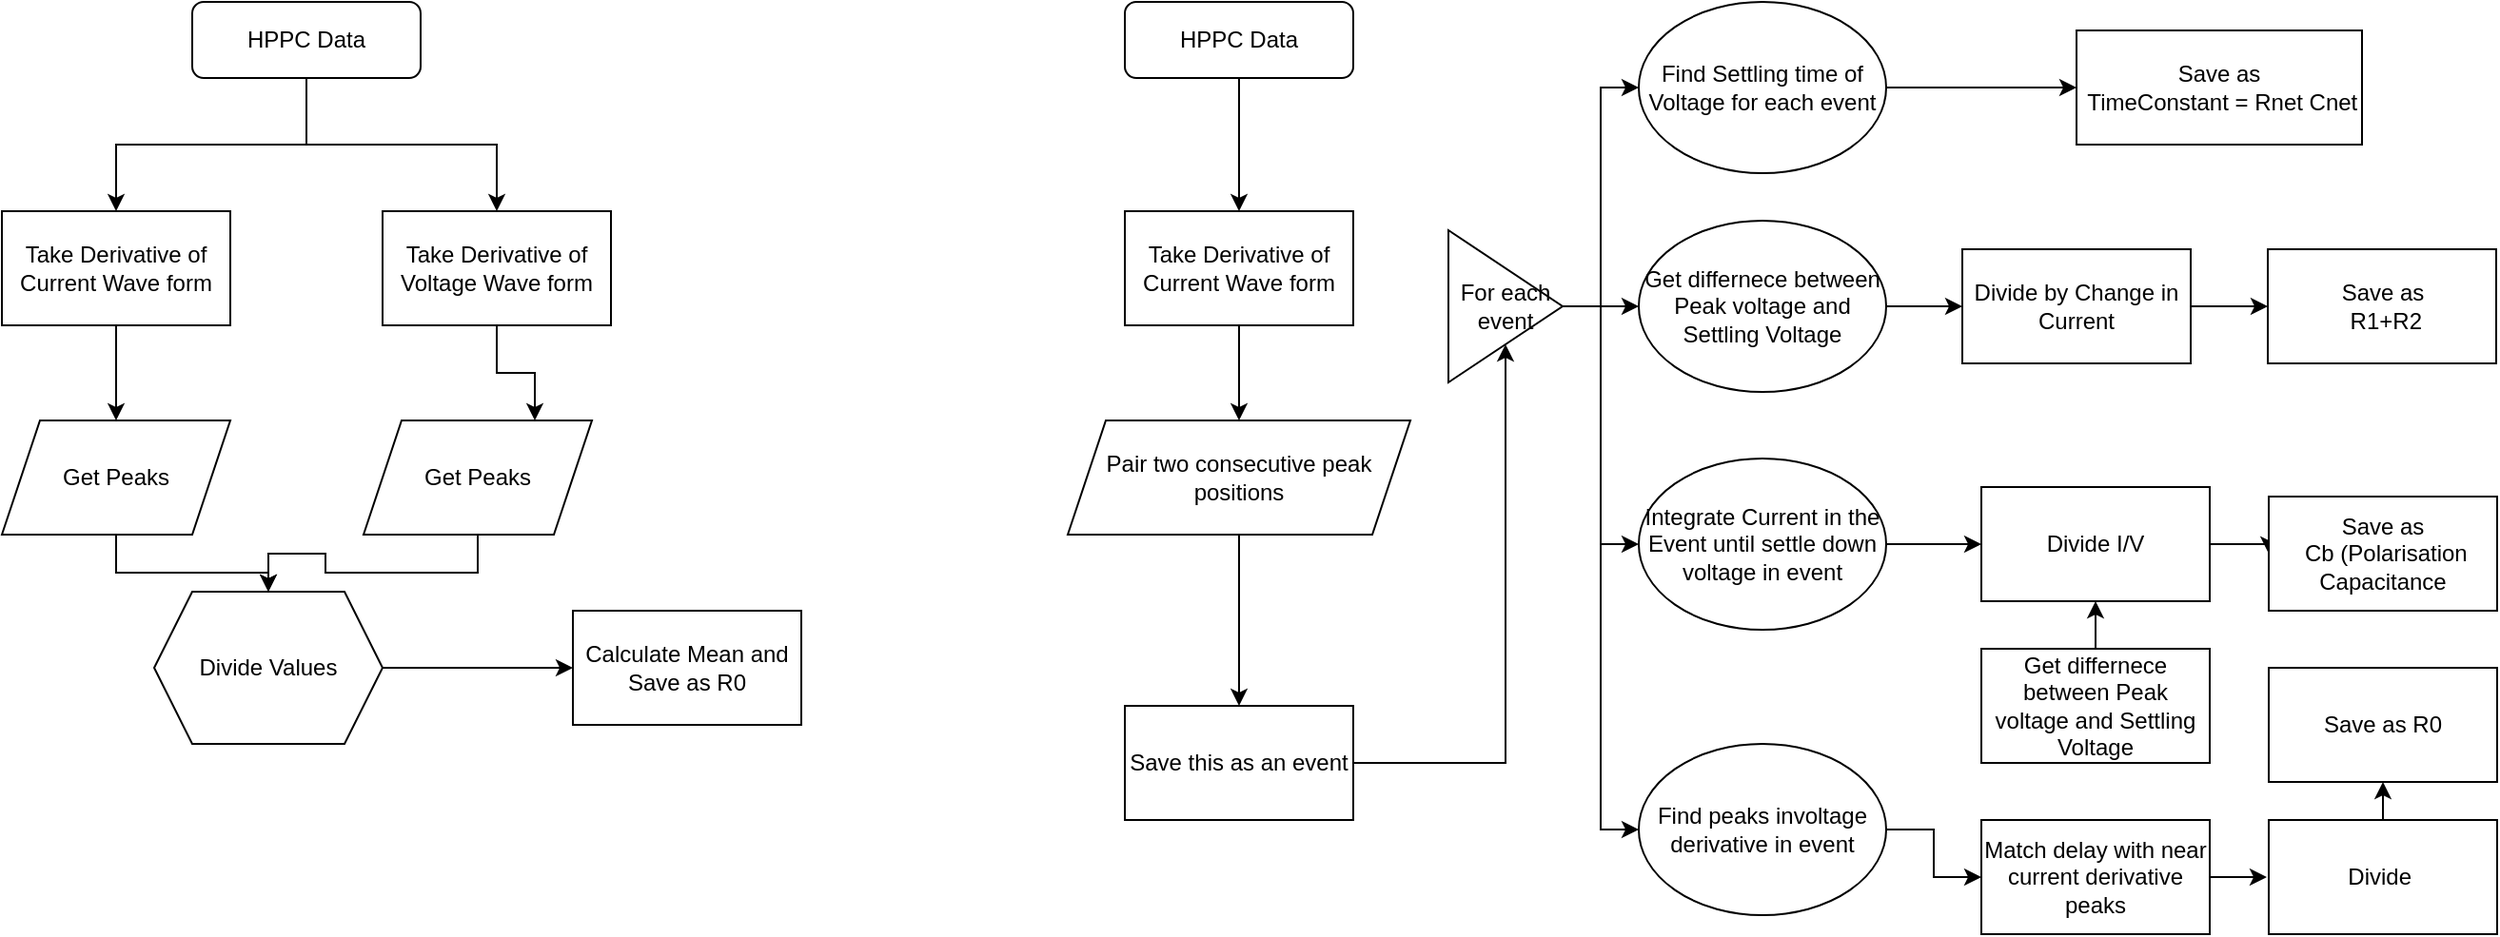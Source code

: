 <mxfile version="24.4.9" type="device">
  <diagram id="C5RBs43oDa-KdzZeNtuy" name="Page-1">
    <mxGraphModel dx="1050" dy="570" grid="1" gridSize="10" guides="1" tooltips="1" connect="1" arrows="1" fold="1" page="1" pageScale="1" pageWidth="827" pageHeight="1169" math="0" shadow="0">
      <root>
        <mxCell id="WIyWlLk6GJQsqaUBKTNV-0" />
        <mxCell id="WIyWlLk6GJQsqaUBKTNV-1" parent="WIyWlLk6GJQsqaUBKTNV-0" />
        <mxCell id="zYTko2imTGEfei1a7wET-5" style="edgeStyle=orthogonalEdgeStyle;rounded=0;orthogonalLoop=1;jettySize=auto;html=1;exitX=0.5;exitY=1;exitDx=0;exitDy=0;entryX=0.5;entryY=0;entryDx=0;entryDy=0;" edge="1" parent="WIyWlLk6GJQsqaUBKTNV-1" source="WIyWlLk6GJQsqaUBKTNV-3" target="zYTko2imTGEfei1a7wET-2">
          <mxGeometry relative="1" as="geometry" />
        </mxCell>
        <mxCell id="zYTko2imTGEfei1a7wET-6" style="edgeStyle=orthogonalEdgeStyle;rounded=0;orthogonalLoop=1;jettySize=auto;html=1;exitX=0.5;exitY=1;exitDx=0;exitDy=0;entryX=0.5;entryY=0;entryDx=0;entryDy=0;" edge="1" parent="WIyWlLk6GJQsqaUBKTNV-1" source="WIyWlLk6GJQsqaUBKTNV-3" target="zYTko2imTGEfei1a7wET-1">
          <mxGeometry relative="1" as="geometry" />
        </mxCell>
        <mxCell id="WIyWlLk6GJQsqaUBKTNV-3" value="HPPC Data" style="rounded=1;whiteSpace=wrap;html=1;fontSize=12;glass=0;strokeWidth=1;shadow=0;" parent="WIyWlLk6GJQsqaUBKTNV-1" vertex="1">
          <mxGeometry x="150" y="80" width="120" height="40" as="geometry" />
        </mxCell>
        <mxCell id="zYTko2imTGEfei1a7wET-9" style="edgeStyle=orthogonalEdgeStyle;rounded=0;orthogonalLoop=1;jettySize=auto;html=1;exitX=0.5;exitY=1;exitDx=0;exitDy=0;entryX=0.5;entryY=0;entryDx=0;entryDy=0;" edge="1" parent="WIyWlLk6GJQsqaUBKTNV-1" source="zYTko2imTGEfei1a7wET-2" target="zYTko2imTGEfei1a7wET-7">
          <mxGeometry relative="1" as="geometry" />
        </mxCell>
        <mxCell id="zYTko2imTGEfei1a7wET-2" value="Take Derivative of Current Wave form" style="rounded=0;whiteSpace=wrap;html=1;" vertex="1" parent="WIyWlLk6GJQsqaUBKTNV-1">
          <mxGeometry x="50" y="190" width="120" height="60" as="geometry" />
        </mxCell>
        <mxCell id="zYTko2imTGEfei1a7wET-11" style="edgeStyle=orthogonalEdgeStyle;rounded=0;orthogonalLoop=1;jettySize=auto;html=1;exitX=0.5;exitY=1;exitDx=0;exitDy=0;entryX=0.75;entryY=0;entryDx=0;entryDy=0;" edge="1" parent="WIyWlLk6GJQsqaUBKTNV-1" source="zYTko2imTGEfei1a7wET-1" target="zYTko2imTGEfei1a7wET-8">
          <mxGeometry relative="1" as="geometry" />
        </mxCell>
        <mxCell id="zYTko2imTGEfei1a7wET-1" value="Take Derivative of Voltage Wave form" style="rounded=0;whiteSpace=wrap;html=1;" vertex="1" parent="WIyWlLk6GJQsqaUBKTNV-1">
          <mxGeometry x="250" y="190" width="120" height="60" as="geometry" />
        </mxCell>
        <mxCell id="zYTko2imTGEfei1a7wET-13" style="edgeStyle=orthogonalEdgeStyle;rounded=0;orthogonalLoop=1;jettySize=auto;html=1;exitX=0.5;exitY=1;exitDx=0;exitDy=0;entryX=0.5;entryY=0;entryDx=0;entryDy=0;" edge="1" parent="WIyWlLk6GJQsqaUBKTNV-1" source="zYTko2imTGEfei1a7wET-7" target="zYTko2imTGEfei1a7wET-12">
          <mxGeometry relative="1" as="geometry" />
        </mxCell>
        <mxCell id="zYTko2imTGEfei1a7wET-7" value="Get Peaks" style="shape=parallelogram;perimeter=parallelogramPerimeter;whiteSpace=wrap;html=1;fixedSize=1;" vertex="1" parent="WIyWlLk6GJQsqaUBKTNV-1">
          <mxGeometry x="50" y="300" width="120" height="60" as="geometry" />
        </mxCell>
        <mxCell id="zYTko2imTGEfei1a7wET-14" style="edgeStyle=orthogonalEdgeStyle;rounded=0;orthogonalLoop=1;jettySize=auto;html=1;exitX=0.5;exitY=1;exitDx=0;exitDy=0;entryX=0.5;entryY=0;entryDx=0;entryDy=0;" edge="1" parent="WIyWlLk6GJQsqaUBKTNV-1" source="zYTko2imTGEfei1a7wET-8" target="zYTko2imTGEfei1a7wET-12">
          <mxGeometry relative="1" as="geometry" />
        </mxCell>
        <mxCell id="zYTko2imTGEfei1a7wET-8" value="Get Peaks" style="shape=parallelogram;perimeter=parallelogramPerimeter;whiteSpace=wrap;html=1;fixedSize=1;" vertex="1" parent="WIyWlLk6GJQsqaUBKTNV-1">
          <mxGeometry x="240" y="300" width="120" height="60" as="geometry" />
        </mxCell>
        <mxCell id="zYTko2imTGEfei1a7wET-16" style="edgeStyle=orthogonalEdgeStyle;rounded=0;orthogonalLoop=1;jettySize=auto;html=1;exitX=1;exitY=0.5;exitDx=0;exitDy=0;entryX=0;entryY=0.5;entryDx=0;entryDy=0;" edge="1" parent="WIyWlLk6GJQsqaUBKTNV-1" source="zYTko2imTGEfei1a7wET-12" target="zYTko2imTGEfei1a7wET-15">
          <mxGeometry relative="1" as="geometry" />
        </mxCell>
        <mxCell id="zYTko2imTGEfei1a7wET-12" value="Divide Values" style="shape=hexagon;perimeter=hexagonPerimeter2;whiteSpace=wrap;html=1;fixedSize=1;" vertex="1" parent="WIyWlLk6GJQsqaUBKTNV-1">
          <mxGeometry x="130" y="390" width="120" height="80" as="geometry" />
        </mxCell>
        <mxCell id="zYTko2imTGEfei1a7wET-15" value="Calculate Mean and Save as R0" style="rounded=0;whiteSpace=wrap;html=1;" vertex="1" parent="WIyWlLk6GJQsqaUBKTNV-1">
          <mxGeometry x="350" y="400" width="120" height="60" as="geometry" />
        </mxCell>
        <mxCell id="zYTko2imTGEfei1a7wET-17" style="edgeStyle=orthogonalEdgeStyle;rounded=0;orthogonalLoop=1;jettySize=auto;html=1;exitX=0.5;exitY=1;exitDx=0;exitDy=0;entryX=0.5;entryY=0;entryDx=0;entryDy=0;" edge="1" parent="WIyWlLk6GJQsqaUBKTNV-1" source="zYTko2imTGEfei1a7wET-19" target="zYTko2imTGEfei1a7wET-21">
          <mxGeometry relative="1" as="geometry" />
        </mxCell>
        <mxCell id="zYTko2imTGEfei1a7wET-19" value="HPPC Data" style="rounded=1;whiteSpace=wrap;html=1;fontSize=12;glass=0;strokeWidth=1;shadow=0;" vertex="1" parent="WIyWlLk6GJQsqaUBKTNV-1">
          <mxGeometry x="640" y="80" width="120" height="40" as="geometry" />
        </mxCell>
        <mxCell id="zYTko2imTGEfei1a7wET-20" style="edgeStyle=orthogonalEdgeStyle;rounded=0;orthogonalLoop=1;jettySize=auto;html=1;exitX=0.5;exitY=1;exitDx=0;exitDy=0;entryX=0.5;entryY=0;entryDx=0;entryDy=0;" edge="1" parent="WIyWlLk6GJQsqaUBKTNV-1" source="zYTko2imTGEfei1a7wET-21" target="zYTko2imTGEfei1a7wET-25">
          <mxGeometry relative="1" as="geometry" />
        </mxCell>
        <mxCell id="zYTko2imTGEfei1a7wET-21" value="Take Derivative of Current Wave form" style="rounded=0;whiteSpace=wrap;html=1;" vertex="1" parent="WIyWlLk6GJQsqaUBKTNV-1">
          <mxGeometry x="640" y="190" width="120" height="60" as="geometry" />
        </mxCell>
        <mxCell id="zYTko2imTGEfei1a7wET-33" style="edgeStyle=orthogonalEdgeStyle;rounded=0;orthogonalLoop=1;jettySize=auto;html=1;exitX=0.5;exitY=1;exitDx=0;exitDy=0;entryX=0.5;entryY=0;entryDx=0;entryDy=0;" edge="1" parent="WIyWlLk6GJQsqaUBKTNV-1" source="zYTko2imTGEfei1a7wET-25" target="zYTko2imTGEfei1a7wET-30">
          <mxGeometry relative="1" as="geometry" />
        </mxCell>
        <mxCell id="zYTko2imTGEfei1a7wET-25" value="Pair two consecutive peak positions" style="shape=parallelogram;perimeter=parallelogramPerimeter;whiteSpace=wrap;html=1;fixedSize=1;" vertex="1" parent="WIyWlLk6GJQsqaUBKTNV-1">
          <mxGeometry x="610" y="300" width="180" height="60" as="geometry" />
        </mxCell>
        <mxCell id="zYTko2imTGEfei1a7wET-40" style="edgeStyle=orthogonalEdgeStyle;rounded=0;orthogonalLoop=1;jettySize=auto;html=1;exitX=1;exitY=0.5;exitDx=0;exitDy=0;" edge="1" parent="WIyWlLk6GJQsqaUBKTNV-1" source="zYTko2imTGEfei1a7wET-30" target="zYTko2imTGEfei1a7wET-38">
          <mxGeometry relative="1" as="geometry" />
        </mxCell>
        <mxCell id="zYTko2imTGEfei1a7wET-30" value="Save this as an event" style="rounded=0;whiteSpace=wrap;html=1;" vertex="1" parent="WIyWlLk6GJQsqaUBKTNV-1">
          <mxGeometry x="640" y="450" width="120" height="60" as="geometry" />
        </mxCell>
        <mxCell id="zYTko2imTGEfei1a7wET-36" style="edgeStyle=orthogonalEdgeStyle;rounded=0;orthogonalLoop=1;jettySize=auto;html=1;exitX=1;exitY=0.5;exitDx=0;exitDy=0;entryX=0;entryY=0.5;entryDx=0;entryDy=0;" edge="1" parent="WIyWlLk6GJQsqaUBKTNV-1" source="zYTko2imTGEfei1a7wET-31" target="zYTko2imTGEfei1a7wET-35">
          <mxGeometry relative="1" as="geometry" />
        </mxCell>
        <mxCell id="zYTko2imTGEfei1a7wET-31" value="Find Settling time of Voltage for each event" style="ellipse;whiteSpace=wrap;html=1;" vertex="1" parent="WIyWlLk6GJQsqaUBKTNV-1">
          <mxGeometry x="910" y="80" width="130" height="90" as="geometry" />
        </mxCell>
        <mxCell id="zYTko2imTGEfei1a7wET-35" value="Save as&lt;div&gt;&amp;nbsp;TimeConstant = Rnet Cnet&lt;/div&gt;" style="rounded=0;whiteSpace=wrap;html=1;" vertex="1" parent="WIyWlLk6GJQsqaUBKTNV-1">
          <mxGeometry x="1140" y="95" width="150" height="60" as="geometry" />
        </mxCell>
        <mxCell id="zYTko2imTGEfei1a7wET-44" style="edgeStyle=orthogonalEdgeStyle;rounded=0;orthogonalLoop=1;jettySize=auto;html=1;exitX=1;exitY=0.5;exitDx=0;exitDy=0;entryX=0;entryY=0.5;entryDx=0;entryDy=0;" edge="1" parent="WIyWlLk6GJQsqaUBKTNV-1" source="zYTko2imTGEfei1a7wET-37" target="zYTko2imTGEfei1a7wET-43">
          <mxGeometry relative="1" as="geometry" />
        </mxCell>
        <mxCell id="zYTko2imTGEfei1a7wET-37" value="Get differnece between Peak voltage and Settling Voltage" style="ellipse;whiteSpace=wrap;html=1;" vertex="1" parent="WIyWlLk6GJQsqaUBKTNV-1">
          <mxGeometry x="910" y="195" width="130" height="90" as="geometry" />
        </mxCell>
        <mxCell id="zYTko2imTGEfei1a7wET-39" style="edgeStyle=orthogonalEdgeStyle;rounded=0;orthogonalLoop=1;jettySize=auto;html=1;exitX=1;exitY=0.5;exitDx=0;exitDy=0;entryX=0;entryY=0.5;entryDx=0;entryDy=0;" edge="1" parent="WIyWlLk6GJQsqaUBKTNV-1" source="zYTko2imTGEfei1a7wET-38" target="zYTko2imTGEfei1a7wET-31">
          <mxGeometry relative="1" as="geometry" />
        </mxCell>
        <mxCell id="zYTko2imTGEfei1a7wET-41" style="edgeStyle=orthogonalEdgeStyle;rounded=0;orthogonalLoop=1;jettySize=auto;html=1;exitX=1;exitY=0.5;exitDx=0;exitDy=0;entryX=0;entryY=0.5;entryDx=0;entryDy=0;" edge="1" parent="WIyWlLk6GJQsqaUBKTNV-1" source="zYTko2imTGEfei1a7wET-38" target="zYTko2imTGEfei1a7wET-37">
          <mxGeometry relative="1" as="geometry" />
        </mxCell>
        <mxCell id="zYTko2imTGEfei1a7wET-52" style="edgeStyle=orthogonalEdgeStyle;rounded=0;orthogonalLoop=1;jettySize=auto;html=1;exitX=1;exitY=0.5;exitDx=0;exitDy=0;entryX=0;entryY=0.5;entryDx=0;entryDy=0;" edge="1" parent="WIyWlLk6GJQsqaUBKTNV-1" source="zYTko2imTGEfei1a7wET-38" target="zYTko2imTGEfei1a7wET-42">
          <mxGeometry relative="1" as="geometry" />
        </mxCell>
        <mxCell id="zYTko2imTGEfei1a7wET-56" style="edgeStyle=orthogonalEdgeStyle;rounded=0;orthogonalLoop=1;jettySize=auto;html=1;exitX=1;exitY=0.5;exitDx=0;exitDy=0;entryX=0;entryY=0.5;entryDx=0;entryDy=0;" edge="1" parent="WIyWlLk6GJQsqaUBKTNV-1" source="zYTko2imTGEfei1a7wET-38" target="zYTko2imTGEfei1a7wET-55">
          <mxGeometry relative="1" as="geometry" />
        </mxCell>
        <mxCell id="zYTko2imTGEfei1a7wET-38" value="For each event" style="triangle;whiteSpace=wrap;html=1;" vertex="1" parent="WIyWlLk6GJQsqaUBKTNV-1">
          <mxGeometry x="810" y="200" width="60" height="80" as="geometry" />
        </mxCell>
        <mxCell id="zYTko2imTGEfei1a7wET-50" style="edgeStyle=orthogonalEdgeStyle;rounded=0;orthogonalLoop=1;jettySize=auto;html=1;exitX=1;exitY=0.5;exitDx=0;exitDy=0;entryX=0;entryY=0.5;entryDx=0;entryDy=0;" edge="1" parent="WIyWlLk6GJQsqaUBKTNV-1" source="zYTko2imTGEfei1a7wET-42" target="zYTko2imTGEfei1a7wET-48">
          <mxGeometry relative="1" as="geometry" />
        </mxCell>
        <mxCell id="zYTko2imTGEfei1a7wET-42" value="&lt;div&gt;&lt;span style=&quot;background-color: initial;&quot;&gt;Integrate Current in the Event until settle down voltage in event&lt;/span&gt;&lt;/div&gt;" style="ellipse;whiteSpace=wrap;html=1;" vertex="1" parent="WIyWlLk6GJQsqaUBKTNV-1">
          <mxGeometry x="910" y="320" width="130" height="90" as="geometry" />
        </mxCell>
        <mxCell id="zYTko2imTGEfei1a7wET-46" style="edgeStyle=orthogonalEdgeStyle;rounded=0;orthogonalLoop=1;jettySize=auto;html=1;exitX=1;exitY=0.5;exitDx=0;exitDy=0;entryX=0;entryY=0.5;entryDx=0;entryDy=0;" edge="1" parent="WIyWlLk6GJQsqaUBKTNV-1" source="zYTko2imTGEfei1a7wET-43" target="zYTko2imTGEfei1a7wET-45">
          <mxGeometry relative="1" as="geometry" />
        </mxCell>
        <mxCell id="zYTko2imTGEfei1a7wET-43" value="Divide by Change in Current" style="rounded=0;whiteSpace=wrap;html=1;" vertex="1" parent="WIyWlLk6GJQsqaUBKTNV-1">
          <mxGeometry x="1080" y="210" width="120" height="60" as="geometry" />
        </mxCell>
        <mxCell id="zYTko2imTGEfei1a7wET-45" value="Save as&lt;div&gt;&amp;nbsp;R1+R2&lt;/div&gt;" style="rounded=0;whiteSpace=wrap;html=1;" vertex="1" parent="WIyWlLk6GJQsqaUBKTNV-1">
          <mxGeometry x="1240.5" y="210" width="120" height="60" as="geometry" />
        </mxCell>
        <mxCell id="zYTko2imTGEfei1a7wET-51" style="edgeStyle=orthogonalEdgeStyle;rounded=0;orthogonalLoop=1;jettySize=auto;html=1;exitX=0.5;exitY=0;exitDx=0;exitDy=0;entryX=0.5;entryY=1;entryDx=0;entryDy=0;" edge="1" parent="WIyWlLk6GJQsqaUBKTNV-1" source="zYTko2imTGEfei1a7wET-47" target="zYTko2imTGEfei1a7wET-48">
          <mxGeometry relative="1" as="geometry" />
        </mxCell>
        <mxCell id="zYTko2imTGEfei1a7wET-47" value="Get differnece between Peak voltage and Settling Voltage" style="rounded=0;whiteSpace=wrap;html=1;" vertex="1" parent="WIyWlLk6GJQsqaUBKTNV-1">
          <mxGeometry x="1090" y="420" width="120" height="60" as="geometry" />
        </mxCell>
        <mxCell id="zYTko2imTGEfei1a7wET-54" style="edgeStyle=orthogonalEdgeStyle;rounded=0;orthogonalLoop=1;jettySize=auto;html=1;exitX=1;exitY=0.5;exitDx=0;exitDy=0;entryX=0;entryY=0.5;entryDx=0;entryDy=0;" edge="1" parent="WIyWlLk6GJQsqaUBKTNV-1" source="zYTko2imTGEfei1a7wET-48" target="zYTko2imTGEfei1a7wET-53">
          <mxGeometry relative="1" as="geometry" />
        </mxCell>
        <mxCell id="zYTko2imTGEfei1a7wET-48" value="Divide I/V" style="rounded=0;whiteSpace=wrap;html=1;" vertex="1" parent="WIyWlLk6GJQsqaUBKTNV-1">
          <mxGeometry x="1090" y="335" width="120" height="60" as="geometry" />
        </mxCell>
        <mxCell id="zYTko2imTGEfei1a7wET-53" value="Save as&lt;div&gt;&amp;nbsp;Cb (Polarisation Capacitance&lt;/div&gt;" style="rounded=0;whiteSpace=wrap;html=1;" vertex="1" parent="WIyWlLk6GJQsqaUBKTNV-1">
          <mxGeometry x="1241" y="340" width="120" height="60" as="geometry" />
        </mxCell>
        <mxCell id="zYTko2imTGEfei1a7wET-59" style="edgeStyle=orthogonalEdgeStyle;rounded=0;orthogonalLoop=1;jettySize=auto;html=1;exitX=1;exitY=0.5;exitDx=0;exitDy=0;entryX=0;entryY=0.5;entryDx=0;entryDy=0;" edge="1" parent="WIyWlLk6GJQsqaUBKTNV-1" source="zYTko2imTGEfei1a7wET-55" target="zYTko2imTGEfei1a7wET-58">
          <mxGeometry relative="1" as="geometry" />
        </mxCell>
        <mxCell id="zYTko2imTGEfei1a7wET-55" value="Find peaks involtage derivative in event" style="ellipse;whiteSpace=wrap;html=1;" vertex="1" parent="WIyWlLk6GJQsqaUBKTNV-1">
          <mxGeometry x="910" y="470" width="130" height="90" as="geometry" />
        </mxCell>
        <mxCell id="zYTko2imTGEfei1a7wET-61" style="edgeStyle=orthogonalEdgeStyle;rounded=0;orthogonalLoop=1;jettySize=auto;html=1;exitX=1;exitY=0.5;exitDx=0;exitDy=0;" edge="1" parent="WIyWlLk6GJQsqaUBKTNV-1" source="zYTko2imTGEfei1a7wET-58">
          <mxGeometry relative="1" as="geometry">
            <mxPoint x="1240" y="540" as="targetPoint" />
          </mxGeometry>
        </mxCell>
        <mxCell id="zYTko2imTGEfei1a7wET-58" value="Match delay with near current derivative peaks" style="rounded=0;whiteSpace=wrap;html=1;" vertex="1" parent="WIyWlLk6GJQsqaUBKTNV-1">
          <mxGeometry x="1090" y="510" width="120" height="60" as="geometry" />
        </mxCell>
        <mxCell id="zYTko2imTGEfei1a7wET-63" style="edgeStyle=orthogonalEdgeStyle;rounded=0;orthogonalLoop=1;jettySize=auto;html=1;exitX=0.5;exitY=0;exitDx=0;exitDy=0;entryX=0.5;entryY=1;entryDx=0;entryDy=0;" edge="1" parent="WIyWlLk6GJQsqaUBKTNV-1" source="zYTko2imTGEfei1a7wET-60" target="zYTko2imTGEfei1a7wET-62">
          <mxGeometry relative="1" as="geometry" />
        </mxCell>
        <mxCell id="zYTko2imTGEfei1a7wET-60" value="Divide&amp;nbsp;" style="rounded=0;whiteSpace=wrap;html=1;" vertex="1" parent="WIyWlLk6GJQsqaUBKTNV-1">
          <mxGeometry x="1241" y="510" width="120" height="60" as="geometry" />
        </mxCell>
        <mxCell id="zYTko2imTGEfei1a7wET-62" value="Save as R0" style="rounded=0;whiteSpace=wrap;html=1;" vertex="1" parent="WIyWlLk6GJQsqaUBKTNV-1">
          <mxGeometry x="1241" y="430" width="120" height="60" as="geometry" />
        </mxCell>
      </root>
    </mxGraphModel>
  </diagram>
</mxfile>
